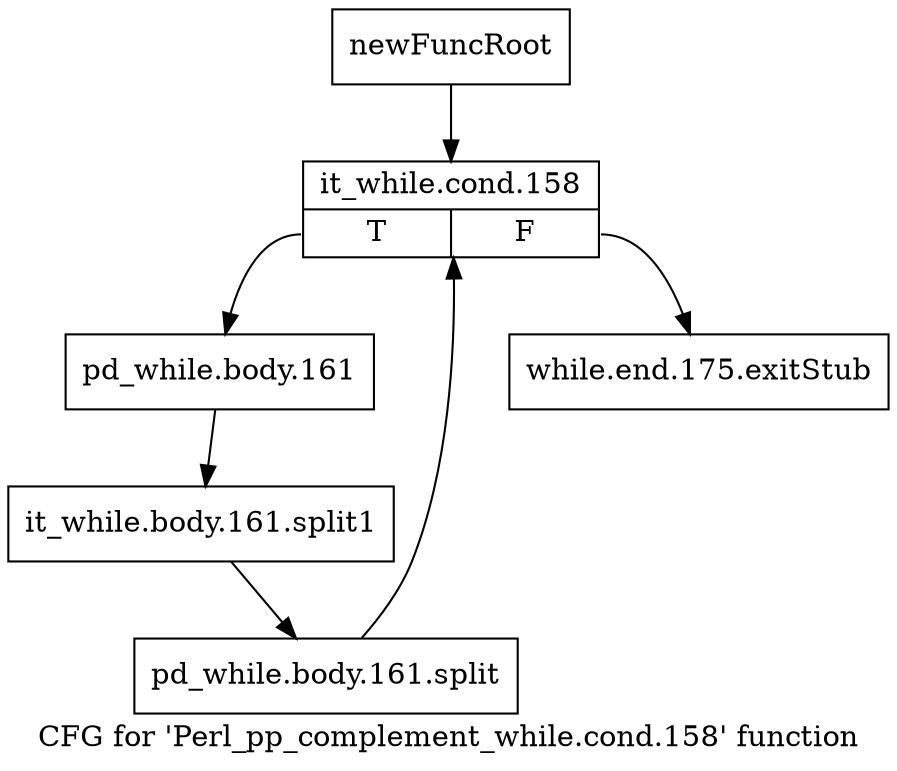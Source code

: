 digraph "CFG for 'Perl_pp_complement_while.cond.158' function" {
	label="CFG for 'Perl_pp_complement_while.cond.158' function";

	Node0x4e34fa0 [shape=record,label="{newFuncRoot}"];
	Node0x4e34fa0 -> Node0x4e35040;
	Node0x4e34ff0 [shape=record,label="{while.end.175.exitStub}"];
	Node0x4e35040 [shape=record,label="{it_while.cond.158|{<s0>T|<s1>F}}"];
	Node0x4e35040:s0 -> Node0x4e35090;
	Node0x4e35040:s1 -> Node0x4e34ff0;
	Node0x4e35090 [shape=record,label="{pd_while.body.161}"];
	Node0x4e35090 -> Node0x6499640;
	Node0x6499640 [shape=record,label="{it_while.body.161.split1}"];
	Node0x6499640 -> Node0x65d6660;
	Node0x65d6660 [shape=record,label="{pd_while.body.161.split}"];
	Node0x65d6660 -> Node0x4e35040;
}
